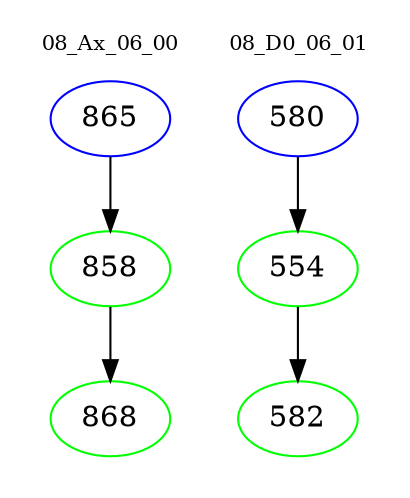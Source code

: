 digraph{
subgraph cluster_0 {
color = white
label = "08_Ax_06_00";
fontsize=10;
T0_865 [label="865", color="blue"]
T0_865 -> T0_858 [color="black"]
T0_858 [label="858", color="green"]
T0_858 -> T0_868 [color="black"]
T0_868 [label="868", color="green"]
}
subgraph cluster_1 {
color = white
label = "08_D0_06_01";
fontsize=10;
T1_580 [label="580", color="blue"]
T1_580 -> T1_554 [color="black"]
T1_554 [label="554", color="green"]
T1_554 -> T1_582 [color="black"]
T1_582 [label="582", color="green"]
}
}

